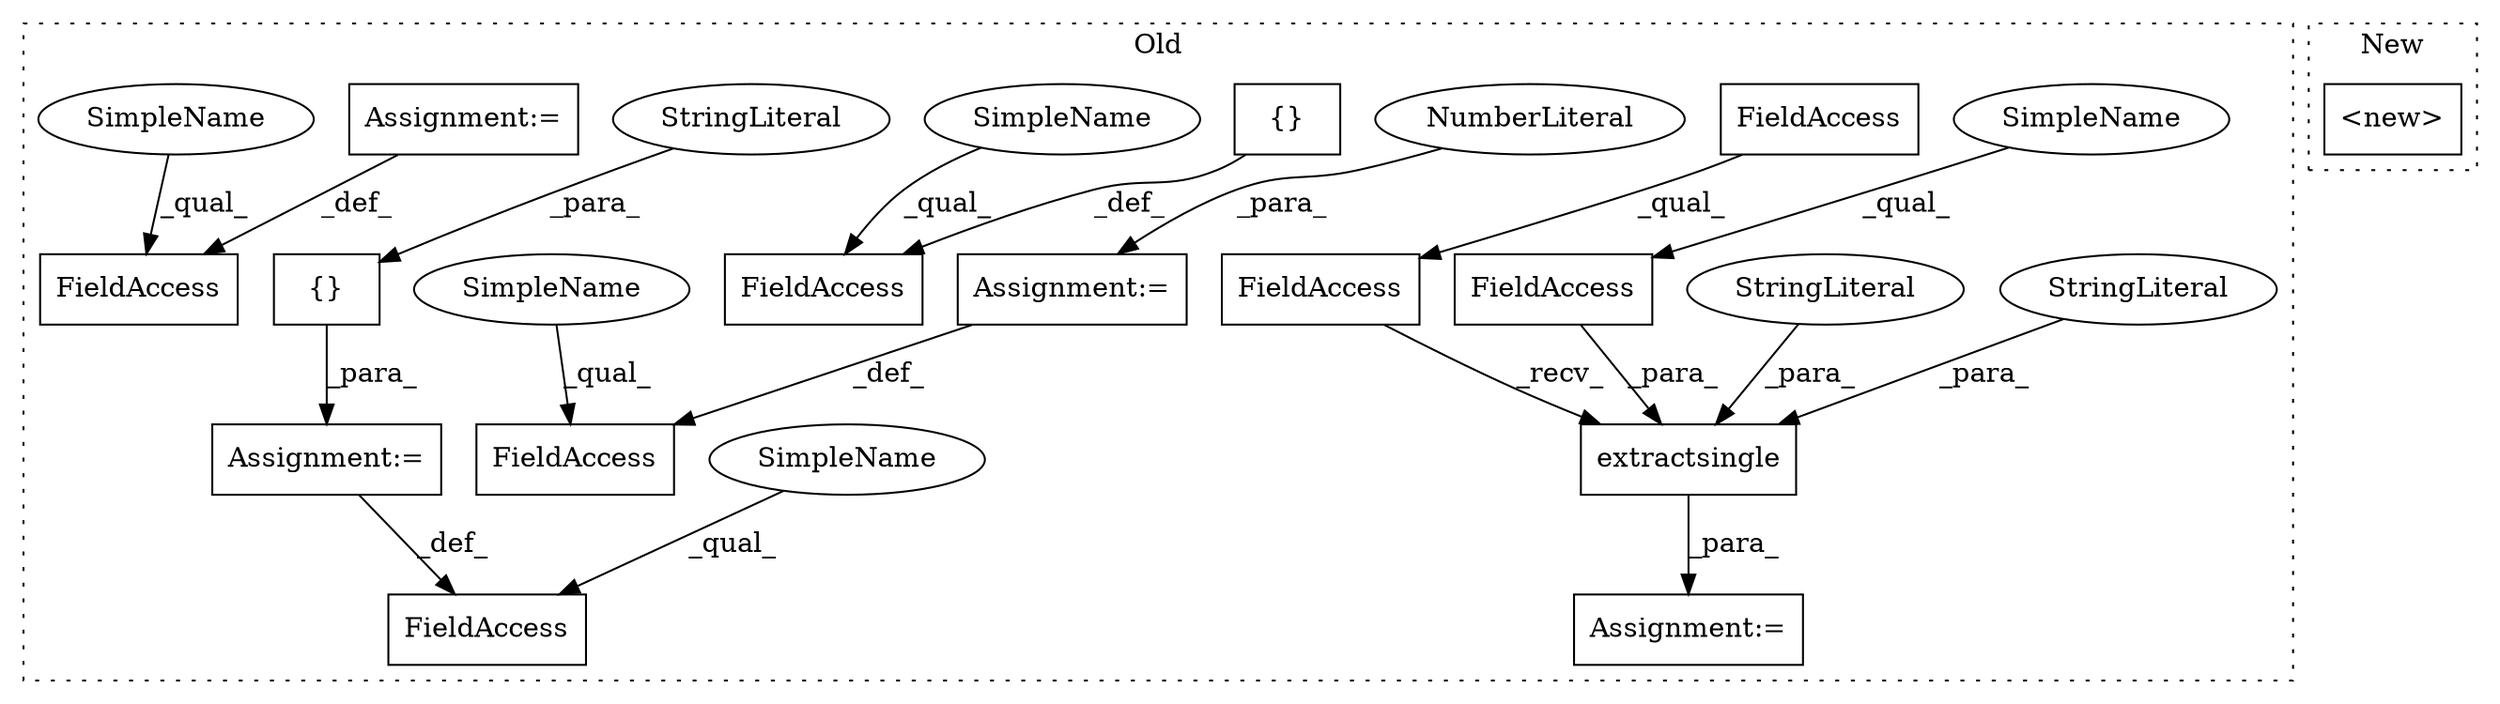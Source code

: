 digraph G {
subgraph cluster0 {
1 [label="extractsingle" a="32" s="690,758" l="14,1" shape="box"];
3 [label="FieldAccess" a="22" s="667" l="22" shape="box"];
4 [label="FieldAccess" a="22" s="667" l="15" shape="box"];
5 [label="FieldAccess" a="22" s="736" l="11" shape="box"];
6 [label="FieldAccess" a="22" s="554" l="17" shape="box"];
7 [label="Assignment:=" a="7" s="571" l="1" shape="box"];
8 [label="Assignment:=" a="7" s="666" l="1" shape="box"];
9 [label="StringLiteral" a="45" s="704" l="31" shape="ellipse"];
10 [label="StringLiteral" a="45" s="748" l="4" shape="ellipse"];
11 [label="{}" a="4" s="584,598" l="1,1" shape="box"];
12 [label="FieldAccess" a="22" s="437" l="12" shape="box"];
13 [label="{}" a="4" s="462,470" l="1,1" shape="box"];
14 [label="FieldAccess" a="22" s="605" l="14" shape="box"];
15 [label="FieldAccess" a="22" s="383" l="24" shape="box"];
16 [label="StringLiteral" a="45" s="585" l="13" shape="ellipse"];
17 [label="Assignment:=" a="7" s="619" l="1" shape="box"];
18 [label="NumberLiteral" a="34" s="620" l="1" shape="ellipse"];
19 [label="Assignment:=" a="7" s="407" l="1" shape="box"];
20 [label="SimpleName" a="42" s="736" l="4" shape="ellipse"];
21 [label="SimpleName" a="42" s="605" l="4" shape="ellipse"];
22 [label="SimpleName" a="42" s="554" l="4" shape="ellipse"];
23 [label="SimpleName" a="42" s="383" l="4" shape="ellipse"];
24 [label="SimpleName" a="42" s="437" l="4" shape="ellipse"];
label = "Old";
style="dotted";
}
subgraph cluster1 {
2 [label="<new>" a="46" s="1332" l="8" shape="box"];
label = "New";
style="dotted";
}
1 -> 8 [label="_para_"];
3 -> 1 [label="_recv_"];
4 -> 3 [label="_qual_"];
5 -> 1 [label="_para_"];
7 -> 6 [label="_def_"];
9 -> 1 [label="_para_"];
10 -> 1 [label="_para_"];
11 -> 7 [label="_para_"];
13 -> 12 [label="_def_"];
16 -> 11 [label="_para_"];
17 -> 14 [label="_def_"];
18 -> 17 [label="_para_"];
19 -> 15 [label="_def_"];
20 -> 5 [label="_qual_"];
21 -> 14 [label="_qual_"];
22 -> 6 [label="_qual_"];
23 -> 15 [label="_qual_"];
24 -> 12 [label="_qual_"];
}